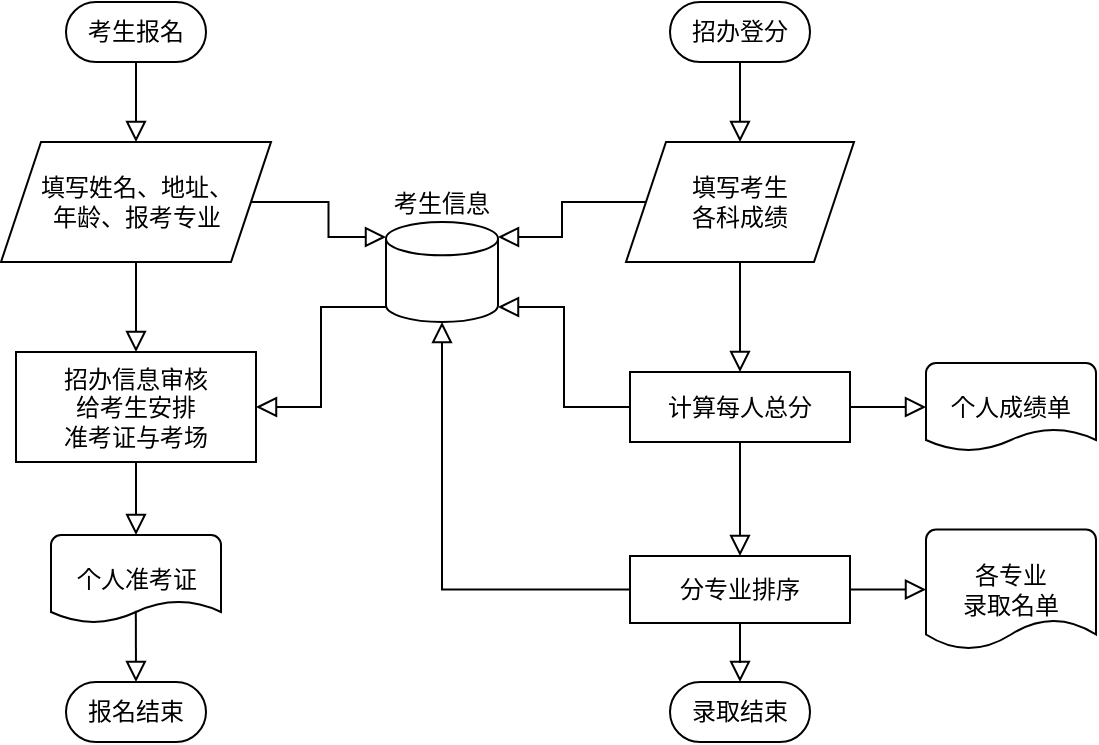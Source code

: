 <mxfile version="15.7.0" type="device" pages="4"><diagram id="C5RBs43oDa-KdzZeNtuy" name="招干考试系统流程图"><mxGraphModel dx="948" dy="559" grid="1" gridSize="10" guides="1" tooltips="1" connect="1" arrows="1" fold="1" page="1" pageScale="1" pageWidth="827" pageHeight="1169" math="0" shadow="0"><root><mxCell id="WIyWlLk6GJQsqaUBKTNV-0"/><mxCell id="WIyWlLk6GJQsqaUBKTNV-1" parent="WIyWlLk6GJQsqaUBKTNV-0"/><mxCell id="CEqdt-8TmTS64ULDHixo-3" style="edgeStyle=orthogonalEdgeStyle;rounded=0;orthogonalLoop=1;jettySize=auto;html=1;exitX=0.5;exitY=1;exitDx=0;exitDy=0;entryX=0.5;entryY=0;entryDx=0;entryDy=0;endArrow=block;endFill=0;endSize=8;" edge="1" parent="WIyWlLk6GJQsqaUBKTNV-1" source="CEqdt-8TmTS64ULDHixo-0" target="CEqdt-8TmTS64ULDHixo-2"><mxGeometry relative="1" as="geometry"/></mxCell><mxCell id="CEqdt-8TmTS64ULDHixo-0" value="考生报名" style="rounded=1;whiteSpace=wrap;html=1;shadow=0;arcSize=50;" vertex="1" parent="WIyWlLk6GJQsqaUBKTNV-1"><mxGeometry x="240" y="370" width="70" height="30" as="geometry"/></mxCell><mxCell id="CEqdt-8TmTS64ULDHixo-7" style="edgeStyle=orthogonalEdgeStyle;rounded=0;orthogonalLoop=1;jettySize=auto;html=1;exitX=1;exitY=0.5;exitDx=0;exitDy=0;entryX=0;entryY=0.15;entryDx=0;entryDy=0;entryPerimeter=0;endArrow=block;endFill=0;endSize=8;" edge="1" parent="WIyWlLk6GJQsqaUBKTNV-1" source="CEqdt-8TmTS64ULDHixo-2" target="CEqdt-8TmTS64ULDHixo-4"><mxGeometry relative="1" as="geometry"/></mxCell><mxCell id="CEqdt-8TmTS64ULDHixo-9" style="edgeStyle=orthogonalEdgeStyle;rounded=0;orthogonalLoop=1;jettySize=auto;html=1;exitX=0.5;exitY=1;exitDx=0;exitDy=0;entryX=0.5;entryY=0;entryDx=0;entryDy=0;endArrow=block;endFill=0;endSize=8;" edge="1" parent="WIyWlLk6GJQsqaUBKTNV-1" source="CEqdt-8TmTS64ULDHixo-2" target="CEqdt-8TmTS64ULDHixo-8"><mxGeometry relative="1" as="geometry"/></mxCell><mxCell id="CEqdt-8TmTS64ULDHixo-2" value="填写姓名、地址、&lt;br&gt;年龄、报考专业" style="shape=parallelogram;perimeter=parallelogramPerimeter;whiteSpace=wrap;html=1;fixedSize=1;shadow=0;" vertex="1" parent="WIyWlLk6GJQsqaUBKTNV-1"><mxGeometry x="207.5" y="440" width="135" height="60" as="geometry"/></mxCell><mxCell id="CEqdt-8TmTS64ULDHixo-10" style="edgeStyle=orthogonalEdgeStyle;rounded=0;orthogonalLoop=1;jettySize=auto;html=1;exitX=0;exitY=0.85;exitDx=0;exitDy=0;exitPerimeter=0;entryX=1;entryY=0.5;entryDx=0;entryDy=0;endArrow=block;endFill=0;endSize=8;" edge="1" parent="WIyWlLk6GJQsqaUBKTNV-1" source="CEqdt-8TmTS64ULDHixo-4" target="CEqdt-8TmTS64ULDHixo-8"><mxGeometry relative="1" as="geometry"/></mxCell><mxCell id="CEqdt-8TmTS64ULDHixo-4" value="考生信息" style="strokeWidth=1;html=1;shape=mxgraph.flowchart.database;whiteSpace=wrap;shadow=0;verticalAlign=bottom;labelPosition=center;verticalLabelPosition=top;align=center;" vertex="1" parent="WIyWlLk6GJQsqaUBKTNV-1"><mxGeometry x="400" y="480" width="56" height="50" as="geometry"/></mxCell><mxCell id="CEqdt-8TmTS64ULDHixo-12" style="edgeStyle=orthogonalEdgeStyle;rounded=0;orthogonalLoop=1;jettySize=auto;html=1;exitX=0.5;exitY=1;exitDx=0;exitDy=0;entryX=0.5;entryY=0;entryDx=0;entryDy=0;entryPerimeter=0;endArrow=block;endFill=0;endSize=8;" edge="1" parent="WIyWlLk6GJQsqaUBKTNV-1" source="CEqdt-8TmTS64ULDHixo-8" target="CEqdt-8TmTS64ULDHixo-11"><mxGeometry relative="1" as="geometry"/></mxCell><mxCell id="CEqdt-8TmTS64ULDHixo-8" value="招办信息审核&lt;br&gt;给考生安排&lt;br&gt;准考证与考场" style="rounded=0;whiteSpace=wrap;html=1;shadow=0;strokeWidth=1;verticalAlign=middle;" vertex="1" parent="WIyWlLk6GJQsqaUBKTNV-1"><mxGeometry x="215" y="545" width="120" height="55" as="geometry"/></mxCell><mxCell id="CEqdt-8TmTS64ULDHixo-11" value="&lt;span&gt;个人准考证&lt;/span&gt;" style="strokeWidth=1;html=1;shape=mxgraph.flowchart.document2;whiteSpace=wrap;size=0.25;shadow=0;verticalAlign=middle;spacing=2;" vertex="1" parent="WIyWlLk6GJQsqaUBKTNV-1"><mxGeometry x="232.5" y="636.5" width="85" height="44" as="geometry"/></mxCell><mxCell id="CEqdt-8TmTS64ULDHixo-27" style="edgeStyle=orthogonalEdgeStyle;rounded=0;orthogonalLoop=1;jettySize=auto;html=1;exitX=0;exitY=0.5;exitDx=0;exitDy=0;entryX=1;entryY=0.15;entryDx=0;entryDy=0;entryPerimeter=0;endArrow=block;endFill=0;endSize=8;" edge="1" parent="WIyWlLk6GJQsqaUBKTNV-1" source="CEqdt-8TmTS64ULDHixo-25" target="CEqdt-8TmTS64ULDHixo-4"><mxGeometry relative="1" as="geometry"/></mxCell><mxCell id="CEqdt-8TmTS64ULDHixo-33" style="edgeStyle=orthogonalEdgeStyle;rounded=0;orthogonalLoop=1;jettySize=auto;html=1;exitX=0.5;exitY=1;exitDx=0;exitDy=0;entryX=0.5;entryY=0;entryDx=0;entryDy=0;endArrow=block;endFill=0;endSize=8;" edge="1" parent="WIyWlLk6GJQsqaUBKTNV-1" source="CEqdt-8TmTS64ULDHixo-25" target="CEqdt-8TmTS64ULDHixo-35"><mxGeometry relative="1" as="geometry"><mxPoint x="577" y="545" as="targetPoint"/></mxGeometry></mxCell><mxCell id="CEqdt-8TmTS64ULDHixo-25" value="填写考生&lt;br&gt;各科成绩" style="shape=parallelogram;perimeter=parallelogramPerimeter;whiteSpace=wrap;html=1;fixedSize=1;shadow=0;" vertex="1" parent="WIyWlLk6GJQsqaUBKTNV-1"><mxGeometry x="520" y="440" width="114" height="60" as="geometry"/></mxCell><mxCell id="CEqdt-8TmTS64ULDHixo-32" style="edgeStyle=orthogonalEdgeStyle;rounded=0;orthogonalLoop=1;jettySize=auto;html=1;exitX=0.5;exitY=1;exitDx=0;exitDy=0;endArrow=block;endFill=0;endSize=8;" edge="1" parent="WIyWlLk6GJQsqaUBKTNV-1" source="CEqdt-8TmTS64ULDHixo-31" target="CEqdt-8TmTS64ULDHixo-25"><mxGeometry relative="1" as="geometry"/></mxCell><mxCell id="CEqdt-8TmTS64ULDHixo-31" value="招办登分" style="rounded=1;whiteSpace=wrap;html=1;shadow=0;arcSize=50;" vertex="1" parent="WIyWlLk6GJQsqaUBKTNV-1"><mxGeometry x="542" y="370" width="70" height="30" as="geometry"/></mxCell><mxCell id="CEqdt-8TmTS64ULDHixo-38" style="edgeStyle=orthogonalEdgeStyle;rounded=0;orthogonalLoop=1;jettySize=auto;html=1;exitX=1;exitY=0.5;exitDx=0;exitDy=0;entryX=0;entryY=0.5;entryDx=0;entryDy=0;entryPerimeter=0;endArrow=block;endFill=0;endSize=8;" edge="1" parent="WIyWlLk6GJQsqaUBKTNV-1" source="CEqdt-8TmTS64ULDHixo-35" target="CEqdt-8TmTS64ULDHixo-37"><mxGeometry relative="1" as="geometry"/></mxCell><mxCell id="CEqdt-8TmTS64ULDHixo-40" style="edgeStyle=orthogonalEdgeStyle;rounded=0;orthogonalLoop=1;jettySize=auto;html=1;exitX=0.5;exitY=1;exitDx=0;exitDy=0;entryX=0.5;entryY=0;entryDx=0;entryDy=0;endArrow=block;endFill=0;endSize=8;" edge="1" parent="WIyWlLk6GJQsqaUBKTNV-1" source="CEqdt-8TmTS64ULDHixo-35" target="CEqdt-8TmTS64ULDHixo-39"><mxGeometry relative="1" as="geometry"/></mxCell><mxCell id="CEqdt-8TmTS64ULDHixo-47" style="edgeStyle=orthogonalEdgeStyle;rounded=0;orthogonalLoop=1;jettySize=auto;html=1;exitX=0;exitY=0.5;exitDx=0;exitDy=0;entryX=1;entryY=0.85;entryDx=0;entryDy=0;entryPerimeter=0;endArrow=block;endFill=0;endSize=8;" edge="1" parent="WIyWlLk6GJQsqaUBKTNV-1" source="CEqdt-8TmTS64ULDHixo-35" target="CEqdt-8TmTS64ULDHixo-4"><mxGeometry relative="1" as="geometry"/></mxCell><mxCell id="CEqdt-8TmTS64ULDHixo-35" value="计算每人总分" style="rounded=0;whiteSpace=wrap;html=1;shadow=0;strokeWidth=1;verticalAlign=middle;" vertex="1" parent="WIyWlLk6GJQsqaUBKTNV-1"><mxGeometry x="522" y="555" width="110" height="35" as="geometry"/></mxCell><mxCell id="CEqdt-8TmTS64ULDHixo-37" value="&lt;span&gt;个人成绩单&lt;/span&gt;" style="strokeWidth=1;html=1;shape=mxgraph.flowchart.document2;whiteSpace=wrap;size=0.25;shadow=0;verticalAlign=middle;spacing=2;" vertex="1" parent="WIyWlLk6GJQsqaUBKTNV-1"><mxGeometry x="670" y="550.5" width="85" height="44" as="geometry"/></mxCell><mxCell id="CEqdt-8TmTS64ULDHixo-42" style="edgeStyle=orthogonalEdgeStyle;rounded=0;orthogonalLoop=1;jettySize=auto;html=1;exitX=1;exitY=0.5;exitDx=0;exitDy=0;entryX=0;entryY=0.5;entryDx=0;entryDy=0;entryPerimeter=0;endArrow=block;endFill=0;endSize=8;" edge="1" parent="WIyWlLk6GJQsqaUBKTNV-1" source="CEqdt-8TmTS64ULDHixo-39" target="CEqdt-8TmTS64ULDHixo-41"><mxGeometry relative="1" as="geometry"/></mxCell><mxCell id="CEqdt-8TmTS64ULDHixo-46" style="edgeStyle=orthogonalEdgeStyle;rounded=0;orthogonalLoop=1;jettySize=auto;html=1;exitX=0.5;exitY=1;exitDx=0;exitDy=0;endArrow=block;endFill=0;endSize=8;" edge="1" parent="WIyWlLk6GJQsqaUBKTNV-1" source="CEqdt-8TmTS64ULDHixo-39" target="CEqdt-8TmTS64ULDHixo-45"><mxGeometry relative="1" as="geometry"/></mxCell><mxCell id="MeFT6LX2apsQIpLIY3hN-0" style="edgeStyle=orthogonalEdgeStyle;rounded=0;orthogonalLoop=1;jettySize=auto;html=1;exitX=0;exitY=0.5;exitDx=0;exitDy=0;endArrow=block;endFill=0;endSize=8;" edge="1" parent="WIyWlLk6GJQsqaUBKTNV-1" source="CEqdt-8TmTS64ULDHixo-39" target="CEqdt-8TmTS64ULDHixo-4"><mxGeometry relative="1" as="geometry"/></mxCell><mxCell id="CEqdt-8TmTS64ULDHixo-39" value="分专业排序" style="rounded=0;whiteSpace=wrap;html=1;shadow=0;strokeWidth=1;verticalAlign=middle;" vertex="1" parent="WIyWlLk6GJQsqaUBKTNV-1"><mxGeometry x="522" y="647" width="110" height="33.5" as="geometry"/></mxCell><mxCell id="CEqdt-8TmTS64ULDHixo-41" value="&lt;span&gt;各专业&lt;br&gt;录取名单&lt;/span&gt;" style="strokeWidth=1;html=1;shape=mxgraph.flowchart.document2;whiteSpace=wrap;size=0.25;shadow=0;verticalAlign=middle;spacing=2;" vertex="1" parent="WIyWlLk6GJQsqaUBKTNV-1"><mxGeometry x="670" y="633.75" width="85" height="60" as="geometry"/></mxCell><mxCell id="CEqdt-8TmTS64ULDHixo-44" style="edgeStyle=orthogonalEdgeStyle;rounded=0;orthogonalLoop=1;jettySize=auto;html=1;exitX=0.499;exitY=0.861;exitDx=0;exitDy=0;endArrow=block;endFill=0;endSize=8;exitPerimeter=0;entryX=0.5;entryY=0;entryDx=0;entryDy=0;" edge="1" parent="WIyWlLk6GJQsqaUBKTNV-1" source="CEqdt-8TmTS64ULDHixo-11" target="CEqdt-8TmTS64ULDHixo-43"><mxGeometry relative="1" as="geometry"><mxPoint x="300.0" y="690" as="targetPoint"/></mxGeometry></mxCell><mxCell id="CEqdt-8TmTS64ULDHixo-43" value="报名结束" style="rounded=1;whiteSpace=wrap;html=1;shadow=0;arcSize=50;" vertex="1" parent="WIyWlLk6GJQsqaUBKTNV-1"><mxGeometry x="240" y="710" width="70" height="30" as="geometry"/></mxCell><mxCell id="CEqdt-8TmTS64ULDHixo-45" value="录取结束" style="rounded=1;whiteSpace=wrap;html=1;shadow=0;arcSize=50;" vertex="1" parent="WIyWlLk6GJQsqaUBKTNV-1"><mxGeometry x="542" y="710" width="70" height="30" as="geometry"/></mxCell></root></mxGraphModel></diagram><diagram id="pao-t2QRBxlabqerjBdF" name="招干考试系统结构图"><mxGraphModel dx="1138" dy="671" grid="1" gridSize="10" guides="1" tooltips="1" connect="1" arrows="1" fold="1" page="1" pageScale="1" pageWidth="827" pageHeight="1169" math="0" shadow="0"><root><mxCell id="7DT7v5yZlON6JWHRdG3f-0"/><mxCell id="7DT7v5yZlON6JWHRdG3f-1" parent="7DT7v5yZlON6JWHRdG3f-0"/><mxCell id="QUEkYxQtrrt1zqWGEG1N-15" value="服务层" style="rounded=0;whiteSpace=wrap;html=1;shadow=0;strokeWidth=1;verticalAlign=bottom;labelPosition=left;verticalLabelPosition=middle;align=center;horizontal=0;" vertex="1" parent="7DT7v5yZlON6JWHRdG3f-1"><mxGeometry x="140" y="340" width="510" height="60" as="geometry"/></mxCell><mxCell id="QUEkYxQtrrt1zqWGEG1N-16" value="数据层" style="rounded=0;whiteSpace=wrap;html=1;shadow=0;strokeWidth=1;verticalAlign=bottom;labelPosition=left;verticalLabelPosition=middle;align=center;horizontal=0;" vertex="1" parent="7DT7v5yZlON6JWHRdG3f-1"><mxGeometry x="140" y="400" width="510" height="60" as="geometry"/></mxCell><mxCell id="QUEkYxQtrrt1zqWGEG1N-14" value="用户层" style="rounded=0;whiteSpace=wrap;html=1;shadow=0;strokeWidth=1;verticalAlign=bottom;labelPosition=left;verticalLabelPosition=middle;align=center;horizontal=0;" vertex="1" parent="7DT7v5yZlON6JWHRdG3f-1"><mxGeometry x="140" y="280" width="510" height="60" as="geometry"/></mxCell><mxCell id="XLoCxtnUIfEL2JLfgVIW-0" value="考生报名信息" style="rounded=0;whiteSpace=wrap;html=1;shadow=0;strokeWidth=1;verticalAlign=middle;" vertex="1" parent="7DT7v5yZlON6JWHRdG3f-1"><mxGeometry x="230" y="410" width="100" height="40" as="geometry"/></mxCell><mxCell id="XLoCxtnUIfEL2JLfgVIW-1" value="考生分数排名" style="rounded=0;whiteSpace=wrap;html=1;shadow=0;strokeWidth=1;verticalAlign=middle;" vertex="1" parent="7DT7v5yZlON6JWHRdG3f-1"><mxGeometry x="355" y="410" width="100" height="40" as="geometry"/></mxCell><mxCell id="XLoCxtnUIfEL2JLfgVIW-2" value="考生录取状态" style="rounded=0;whiteSpace=wrap;html=1;shadow=0;strokeWidth=1;verticalAlign=middle;" vertex="1" parent="7DT7v5yZlON6JWHRdG3f-1"><mxGeometry x="480" y="410" width="100" height="40" as="geometry"/></mxCell><mxCell id="QUEkYxQtrrt1zqWGEG1N-1" value="报名服务" style="rounded=0;whiteSpace=wrap;html=1;shadow=0;strokeWidth=1;verticalAlign=middle;" vertex="1" parent="7DT7v5yZlON6JWHRdG3f-1"><mxGeometry x="210" y="350" width="70" height="40" as="geometry"/></mxCell><mxCell id="QUEkYxQtrrt1zqWGEG1N-2" value="登分服务" style="rounded=0;whiteSpace=wrap;html=1;shadow=0;strokeWidth=1;verticalAlign=middle;" vertex="1" parent="7DT7v5yZlON6JWHRdG3f-1"><mxGeometry x="370" y="350" width="70" height="40" as="geometry"/></mxCell><mxCell id="QUEkYxQtrrt1zqWGEG1N-3" value="考生报名" style="rounded=0;whiteSpace=wrap;html=1;shadow=0;strokeWidth=1;verticalAlign=middle;" vertex="1" parent="7DT7v5yZlON6JWHRdG3f-1"><mxGeometry x="170" y="290" width="70" height="40" as="geometry"/></mxCell><mxCell id="QUEkYxQtrrt1zqWGEG1N-4" value="成绩查询" style="rounded=0;whiteSpace=wrap;html=1;shadow=0;strokeWidth=1;verticalAlign=middle;" vertex="1" parent="7DT7v5yZlON6JWHRdG3f-1"><mxGeometry x="410" y="290" width="70" height="40" as="geometry"/></mxCell><mxCell id="QUEkYxQtrrt1zqWGEG1N-5" value="成绩录入" style="rounded=0;whiteSpace=wrap;html=1;shadow=0;strokeWidth=1;verticalAlign=middle;" vertex="1" parent="7DT7v5yZlON6JWHRdG3f-1"><mxGeometry x="330" y="290" width="70" height="40" as="geometry"/></mxCell><mxCell id="QUEkYxQtrrt1zqWGEG1N-7" value="名单公示" style="rounded=0;whiteSpace=wrap;html=1;shadow=0;strokeWidth=1;verticalAlign=middle;" vertex="1" parent="7DT7v5yZlON6JWHRdG3f-1"><mxGeometry x="490" y="290" width="70" height="40" as="geometry"/></mxCell><mxCell id="QUEkYxQtrrt1zqWGEG1N-8" value="查询服务" style="rounded=0;whiteSpace=wrap;html=1;shadow=0;strokeWidth=1;verticalAlign=middle;" vertex="1" parent="7DT7v5yZlON6JWHRdG3f-1"><mxGeometry x="450" y="350" width="70" height="40" as="geometry"/></mxCell><mxCell id="QUEkYxQtrrt1zqWGEG1N-9" value="排序服务" style="rounded=0;whiteSpace=wrap;html=1;shadow=0;strokeWidth=1;verticalAlign=middle;" vertex="1" parent="7DT7v5yZlON6JWHRdG3f-1"><mxGeometry x="530" y="350" width="70" height="40" as="geometry"/></mxCell><mxCell id="QUEkYxQtrrt1zqWGEG1N-10" value="用户中心" style="rounded=0;whiteSpace=wrap;html=1;shadow=0;strokeWidth=1;verticalAlign=middle;" vertex="1" parent="7DT7v5yZlON6JWHRdG3f-1"><mxGeometry x="570" y="290" width="70" height="40" as="geometry"/></mxCell><mxCell id="QUEkYxQtrrt1zqWGEG1N-11" value="审核服务" style="rounded=0;whiteSpace=wrap;html=1;shadow=0;strokeWidth=1;verticalAlign=middle;" vertex="1" parent="7DT7v5yZlON6JWHRdG3f-1"><mxGeometry x="290" y="350" width="70" height="40" as="geometry"/></mxCell><mxCell id="QUEkYxQtrrt1zqWGEG1N-12" value="打印准考证" style="rounded=0;whiteSpace=wrap;html=1;shadow=0;strokeWidth=1;verticalAlign=middle;" vertex="1" parent="7DT7v5yZlON6JWHRdG3f-1"><mxGeometry x="250" y="290" width="70" height="40" as="geometry"/></mxCell></root></mxGraphModel></diagram><diagram id="7C0vwaVghM-z_jJz0q7S" name="二手书系统流程图"><mxGraphModel dx="1138" dy="671" grid="1" gridSize="10" guides="1" tooltips="1" connect="1" arrows="1" fold="1" page="1" pageScale="1" pageWidth="827" pageHeight="1169" math="0" shadow="0"><root><mxCell id="pVgPNhIwA54kj1mMdnrL-0"/><mxCell id="pVgPNhIwA54kj1mMdnrL-1" parent="pVgPNhIwA54kj1mMdnrL-0"/><mxCell id="O2pdnuc3fhHUdc4BLo-w-7" value="书籍库存" style="strokeWidth=1;html=1;shape=mxgraph.flowchart.database;whiteSpace=wrap;shadow=0;verticalAlign=bottom;labelPosition=center;verticalLabelPosition=top;align=center;" vertex="1" parent="pVgPNhIwA54kj1mMdnrL-1"><mxGeometry x="400" y="665" width="56" height="50" as="geometry"/></mxCell><mxCell id="O2pdnuc3fhHUdc4BLo-w-8" style="edgeStyle=orthogonalEdgeStyle;rounded=0;orthogonalLoop=1;jettySize=auto;html=1;exitX=0.5;exitY=1;exitDx=0;exitDy=0;entryX=0.5;entryY=0;entryDx=0;entryDy=0;entryPerimeter=0;endArrow=block;endFill=0;endSize=8;" edge="1" parent="pVgPNhIwA54kj1mMdnrL-1" source="O2pdnuc3fhHUdc4BLo-w-9" target="O2pdnuc3fhHUdc4BLo-w-10"><mxGeometry relative="1" as="geometry"/></mxCell><mxCell id="O2pdnuc3fhHUdc4BLo-w-52" style="edgeStyle=orthogonalEdgeStyle;rounded=0;orthogonalLoop=1;jettySize=auto;html=1;exitX=1;exitY=0.5;exitDx=0;exitDy=0;entryX=0;entryY=0.5;entryDx=0;entryDy=0;entryPerimeter=0;endArrow=block;endFill=0;endSize=8;" edge="1" parent="pVgPNhIwA54kj1mMdnrL-1" source="O2pdnuc3fhHUdc4BLo-w-9" target="O2pdnuc3fhHUdc4BLo-w-7"><mxGeometry relative="1" as="geometry"/></mxCell><mxCell id="O2pdnuc3fhHUdc4BLo-w-9" value="官方对信息审核&lt;br&gt;发布信息" style="rounded=0;whiteSpace=wrap;html=1;shadow=0;strokeWidth=1;verticalAlign=middle;" vertex="1" parent="pVgPNhIwA54kj1mMdnrL-1"><mxGeometry x="220" y="662.5" width="120" height="55" as="geometry"/></mxCell><mxCell id="O2pdnuc3fhHUdc4BLo-w-10" value="&lt;span&gt;展示书籍&lt;/span&gt;" style="strokeWidth=1;html=1;shape=mxgraph.flowchart.document2;whiteSpace=wrap;size=0.25;shadow=0;verticalAlign=middle;spacing=2;" vertex="1" parent="pVgPNhIwA54kj1mMdnrL-1"><mxGeometry x="237.5" y="755" width="85" height="44" as="geometry"/></mxCell><mxCell id="O2pdnuc3fhHUdc4BLo-w-16" style="edgeStyle=orthogonalEdgeStyle;rounded=0;orthogonalLoop=1;jettySize=auto;html=1;exitX=1;exitY=0.5;exitDx=0;exitDy=0;entryX=0;entryY=0.5;entryDx=0;entryDy=0;entryPerimeter=0;endArrow=block;endFill=0;endSize=8;" edge="1" parent="pVgPNhIwA54kj1mMdnrL-1" source="O2pdnuc3fhHUdc4BLo-w-19" target="O2pdnuc3fhHUdc4BLo-w-20"><mxGeometry relative="1" as="geometry"/></mxCell><mxCell id="O2pdnuc3fhHUdc4BLo-w-56" style="edgeStyle=orthogonalEdgeStyle;rounded=0;orthogonalLoop=1;jettySize=auto;html=1;exitX=0;exitY=0.5;exitDx=0;exitDy=0;entryX=1;entryY=0.5;entryDx=0;entryDy=0;entryPerimeter=0;endArrow=block;endFill=0;endSize=8;" edge="1" parent="pVgPNhIwA54kj1mMdnrL-1" source="O2pdnuc3fhHUdc4BLo-w-19" target="O2pdnuc3fhHUdc4BLo-w-55"><mxGeometry relative="1" as="geometry"><Array as="points"><mxPoint x="510" y="690"/><mxPoint x="510" y="780"/></Array></mxGeometry></mxCell><mxCell id="O2pdnuc3fhHUdc4BLo-w-57" style="edgeStyle=orthogonalEdgeStyle;rounded=0;orthogonalLoop=1;jettySize=auto;html=1;exitX=0;exitY=0.5;exitDx=0;exitDy=0;endArrow=block;endFill=0;endSize=8;" edge="1" parent="pVgPNhIwA54kj1mMdnrL-1" source="O2pdnuc3fhHUdc4BLo-w-19" target="O2pdnuc3fhHUdc4BLo-w-7"><mxGeometry relative="1" as="geometry"/></mxCell><mxCell id="O2pdnuc3fhHUdc4BLo-w-63" style="edgeStyle=orthogonalEdgeStyle;rounded=0;orthogonalLoop=1;jettySize=auto;html=1;exitX=0.5;exitY=1;exitDx=0;exitDy=0;endArrow=block;endFill=0;endSize=8;" edge="1" parent="pVgPNhIwA54kj1mMdnrL-1" source="O2pdnuc3fhHUdc4BLo-w-19" target="O2pdnuc3fhHUdc4BLo-w-62"><mxGeometry relative="1" as="geometry"/></mxCell><mxCell id="O2pdnuc3fhHUdc4BLo-w-19" value="查询库存&lt;br&gt;与买家沟通并下单" style="rounded=0;whiteSpace=wrap;html=1;shadow=0;strokeWidth=1;verticalAlign=middle;" vertex="1" parent="pVgPNhIwA54kj1mMdnrL-1"><mxGeometry x="543.5" y="660" width="110" height="60" as="geometry"/></mxCell><mxCell id="O2pdnuc3fhHUdc4BLo-w-20" value="&lt;span&gt;交易明细&lt;/span&gt;" style="strokeWidth=1;html=1;shape=mxgraph.flowchart.document2;whiteSpace=wrap;size=0.25;shadow=0;verticalAlign=middle;spacing=2;" vertex="1" parent="pVgPNhIwA54kj1mMdnrL-1"><mxGeometry x="690" y="668" width="85" height="44" as="geometry"/></mxCell><mxCell id="O2pdnuc3fhHUdc4BLo-w-27" value="书籍交易结束" style="rounded=1;whiteSpace=wrap;html=1;shadow=0;arcSize=50;" vertex="1" parent="pVgPNhIwA54kj1mMdnrL-1"><mxGeometry x="690" y="840" width="95.25" height="30" as="geometry"/></mxCell><mxCell id="O2pdnuc3fhHUdc4BLo-w-33" style="edgeStyle=orthogonalEdgeStyle;rounded=0;orthogonalLoop=1;jettySize=auto;html=1;exitX=1;exitY=0.5;exitDx=0;exitDy=0;entryX=0;entryY=0.5;entryDx=0;entryDy=0;endArrow=block;endFill=0;endSize=8;" edge="1" parent="pVgPNhIwA54kj1mMdnrL-1" source="O2pdnuc3fhHUdc4BLo-w-28" target="O2pdnuc3fhHUdc4BLo-w-31"><mxGeometry relative="1" as="geometry"/></mxCell><mxCell id="O2pdnuc3fhHUdc4BLo-w-28" value="用户注册" style="rounded=1;whiteSpace=wrap;html=1;shadow=0;arcSize=50;" vertex="1" parent="pVgPNhIwA54kj1mMdnrL-1"><mxGeometry x="227.88" y="230" width="104" height="30" as="geometry"/></mxCell><mxCell id="O2pdnuc3fhHUdc4BLo-w-38" style="edgeStyle=orthogonalEdgeStyle;rounded=0;orthogonalLoop=1;jettySize=auto;html=1;exitX=1;exitY=0.15;exitDx=0;exitDy=0;exitPerimeter=0;entryX=0.5;entryY=1;entryDx=0;entryDy=0;endArrow=block;endFill=0;endSize=8;" edge="1" parent="pVgPNhIwA54kj1mMdnrL-1" source="O2pdnuc3fhHUdc4BLo-w-29" target="O2pdnuc3fhHUdc4BLo-w-32"><mxGeometry relative="1" as="geometry"/></mxCell><mxCell id="O2pdnuc3fhHUdc4BLo-w-44" style="edgeStyle=orthogonalEdgeStyle;rounded=0;orthogonalLoop=1;jettySize=auto;html=1;exitX=0;exitY=0.85;exitDx=0;exitDy=0;exitPerimeter=0;entryX=1;entryY=0.5;entryDx=0;entryDy=0;endArrow=block;endFill=0;endSize=8;" edge="1" parent="pVgPNhIwA54kj1mMdnrL-1" source="O2pdnuc3fhHUdc4BLo-w-29" target="O2pdnuc3fhHUdc4BLo-w-42"><mxGeometry relative="1" as="geometry"/></mxCell><mxCell id="O2pdnuc3fhHUdc4BLo-w-29" value="用户信息" style="strokeWidth=1;html=1;shape=mxgraph.flowchart.database;whiteSpace=wrap;shadow=0;verticalAlign=top;labelPosition=center;verticalLabelPosition=bottom;align=center;" vertex="1" parent="pVgPNhIwA54kj1mMdnrL-1"><mxGeometry x="400" y="340" width="56" height="50" as="geometry"/></mxCell><mxCell id="O2pdnuc3fhHUdc4BLo-w-34" style="edgeStyle=orthogonalEdgeStyle;rounded=0;orthogonalLoop=1;jettySize=auto;html=1;exitX=1;exitY=0.5;exitDx=0;exitDy=0;entryX=0;entryY=0.5;entryDx=0;entryDy=0;endArrow=block;endFill=0;endSize=8;" edge="1" parent="pVgPNhIwA54kj1mMdnrL-1" source="O2pdnuc3fhHUdc4BLo-w-31" target="O2pdnuc3fhHUdc4BLo-w-32"><mxGeometry relative="1" as="geometry"/></mxCell><mxCell id="O2pdnuc3fhHUdc4BLo-w-37" style="edgeStyle=orthogonalEdgeStyle;rounded=0;orthogonalLoop=1;jettySize=auto;html=1;exitX=0.5;exitY=1;exitDx=0;exitDy=0;entryX=0.5;entryY=0;entryDx=0;entryDy=0;entryPerimeter=0;endArrow=block;endFill=0;endSize=8;" edge="1" parent="pVgPNhIwA54kj1mMdnrL-1" source="O2pdnuc3fhHUdc4BLo-w-31" target="O2pdnuc3fhHUdc4BLo-w-29"><mxGeometry relative="1" as="geometry"/></mxCell><mxCell id="O2pdnuc3fhHUdc4BLo-w-31" value="填写账号、密码&lt;br&gt;院校、专业&lt;br&gt;等信息" style="shape=parallelogram;perimeter=parallelogramPerimeter;whiteSpace=wrap;html=1;fixedSize=1;shadow=0;" vertex="1" parent="pVgPNhIwA54kj1mMdnrL-1"><mxGeometry x="363" y="220" width="130" height="50" as="geometry"/></mxCell><mxCell id="O2pdnuc3fhHUdc4BLo-w-36" style="edgeStyle=orthogonalEdgeStyle;rounded=0;orthogonalLoop=1;jettySize=auto;html=1;exitX=1;exitY=0.5;exitDx=0;exitDy=0;entryX=0;entryY=0.5;entryDx=0;entryDy=0;entryPerimeter=0;endArrow=block;endFill=0;endSize=8;" edge="1" parent="pVgPNhIwA54kj1mMdnrL-1" source="O2pdnuc3fhHUdc4BLo-w-32" target="O2pdnuc3fhHUdc4BLo-w-35"><mxGeometry relative="1" as="geometry"/></mxCell><mxCell id="O2pdnuc3fhHUdc4BLo-w-32" value="官方对学生认证信息&lt;br&gt;进行审核" style="rounded=0;whiteSpace=wrap;html=1;shadow=0;strokeWidth=1;verticalAlign=middle;" vertex="1" parent="pVgPNhIwA54kj1mMdnrL-1"><mxGeometry x="530" y="217.5" width="120" height="55" as="geometry"/></mxCell><mxCell id="O2pdnuc3fhHUdc4BLo-w-35" value="&lt;span&gt;学生认证凭证&lt;/span&gt;" style="strokeWidth=1;html=1;shape=mxgraph.flowchart.document2;whiteSpace=wrap;size=0.25;shadow=0;verticalAlign=middle;spacing=2;" vertex="1" parent="pVgPNhIwA54kj1mMdnrL-1"><mxGeometry x="690" y="223" width="85" height="44" as="geometry"/></mxCell><mxCell id="O2pdnuc3fhHUdc4BLo-w-41" style="edgeStyle=orthogonalEdgeStyle;rounded=0;orthogonalLoop=1;jettySize=auto;html=1;exitX=0.5;exitY=1;exitDx=0;exitDy=0;entryX=0.5;entryY=0;entryDx=0;entryDy=0;endArrow=block;endFill=0;endSize=8;" edge="1" parent="pVgPNhIwA54kj1mMdnrL-1" source="O2pdnuc3fhHUdc4BLo-w-39" target="O2pdnuc3fhHUdc4BLo-w-40"><mxGeometry relative="1" as="geometry"/></mxCell><mxCell id="O2pdnuc3fhHUdc4BLo-w-39" value="用户登录" style="rounded=1;whiteSpace=wrap;html=1;shadow=0;arcSize=50;" vertex="1" parent="pVgPNhIwA54kj1mMdnrL-1"><mxGeometry x="227.88" y="277" width="104" height="30" as="geometry"/></mxCell><mxCell id="O2pdnuc3fhHUdc4BLo-w-43" style="edgeStyle=orthogonalEdgeStyle;rounded=0;orthogonalLoop=1;jettySize=auto;html=1;exitX=0.5;exitY=1;exitDx=0;exitDy=0;entryX=0.5;entryY=0;entryDx=0;entryDy=0;endArrow=block;endFill=0;endSize=8;" edge="1" parent="pVgPNhIwA54kj1mMdnrL-1" source="O2pdnuc3fhHUdc4BLo-w-40" target="O2pdnuc3fhHUdc4BLo-w-42"><mxGeometry relative="1" as="geometry"/></mxCell><mxCell id="O2pdnuc3fhHUdc4BLo-w-40" value="填写账号密码" style="shape=parallelogram;perimeter=parallelogramPerimeter;whiteSpace=wrap;html=1;fixedSize=1;shadow=0;" vertex="1" parent="pVgPNhIwA54kj1mMdnrL-1"><mxGeometry x="223" y="350" width="114" height="40" as="geometry"/></mxCell><mxCell id="O2pdnuc3fhHUdc4BLo-w-47" style="edgeStyle=orthogonalEdgeStyle;rounded=0;orthogonalLoop=1;jettySize=auto;html=1;exitX=0.5;exitY=1;exitDx=0;exitDy=0;endArrow=block;endFill=0;endSize=8;entryX=0.5;entryY=0;entryDx=0;entryDy=0;" edge="1" parent="pVgPNhIwA54kj1mMdnrL-1" source="O2pdnuc3fhHUdc4BLo-w-42" target="O2pdnuc3fhHUdc4BLo-w-45"><mxGeometry relative="1" as="geometry"><mxPoint x="283" y="500" as="targetPoint"/></mxGeometry></mxCell><mxCell id="O2pdnuc3fhHUdc4BLo-w-48" style="edgeStyle=orthogonalEdgeStyle;rounded=0;orthogonalLoop=1;jettySize=auto;html=1;exitX=0.5;exitY=1;exitDx=0;exitDy=0;entryX=0.5;entryY=0;entryDx=0;entryDy=0;endArrow=block;endFill=0;endSize=8;" edge="1" parent="pVgPNhIwA54kj1mMdnrL-1" source="O2pdnuc3fhHUdc4BLo-w-42" target="O2pdnuc3fhHUdc4BLo-w-46"><mxGeometry relative="1" as="geometry"/></mxCell><mxCell id="O2pdnuc3fhHUdc4BLo-w-42" value="验证身份进入系统" style="rounded=0;whiteSpace=wrap;html=1;shadow=0;strokeWidth=1;verticalAlign=middle;" vertex="1" parent="pVgPNhIwA54kj1mMdnrL-1"><mxGeometry x="220" y="430" width="120" height="40" as="geometry"/></mxCell><mxCell id="O2pdnuc3fhHUdc4BLo-w-50" style="edgeStyle=orthogonalEdgeStyle;rounded=0;orthogonalLoop=1;jettySize=auto;html=1;exitX=0.5;exitY=1;exitDx=0;exitDy=0;entryX=0.5;entryY=0;entryDx=0;entryDy=0;endArrow=block;endFill=0;endSize=8;" edge="1" parent="pVgPNhIwA54kj1mMdnrL-1" source="O2pdnuc3fhHUdc4BLo-w-45" target="O2pdnuc3fhHUdc4BLo-w-49"><mxGeometry relative="1" as="geometry"/></mxCell><mxCell id="O2pdnuc3fhHUdc4BLo-w-45" value="卖书" style="rounded=0;whiteSpace=wrap;html=1;shadow=0;strokeWidth=1;verticalAlign=middle;" vertex="1" parent="pVgPNhIwA54kj1mMdnrL-1"><mxGeometry x="241.5" y="510" width="77" height="40" as="geometry"/></mxCell><mxCell id="O2pdnuc3fhHUdc4BLo-w-54" style="edgeStyle=orthogonalEdgeStyle;rounded=0;orthogonalLoop=1;jettySize=auto;html=1;exitX=0.5;exitY=1;exitDx=0;exitDy=0;entryX=0.5;entryY=0;entryDx=0;entryDy=0;endArrow=block;endFill=0;endSize=8;" edge="1" parent="pVgPNhIwA54kj1mMdnrL-1" source="O2pdnuc3fhHUdc4BLo-w-46" target="O2pdnuc3fhHUdc4BLo-w-53"><mxGeometry relative="1" as="geometry"/></mxCell><mxCell id="O2pdnuc3fhHUdc4BLo-w-46" value="买书" style="rounded=0;whiteSpace=wrap;html=1;shadow=0;strokeWidth=1;verticalAlign=middle;" vertex="1" parent="pVgPNhIwA54kj1mMdnrL-1"><mxGeometry x="560" y="510" width="77" height="40" as="geometry"/></mxCell><mxCell id="O2pdnuc3fhHUdc4BLo-w-51" style="edgeStyle=orthogonalEdgeStyle;rounded=0;orthogonalLoop=1;jettySize=auto;html=1;exitX=0.5;exitY=1;exitDx=0;exitDy=0;entryX=0.5;entryY=0;entryDx=0;entryDy=0;endArrow=block;endFill=0;endSize=8;" edge="1" parent="pVgPNhIwA54kj1mMdnrL-1" source="O2pdnuc3fhHUdc4BLo-w-49" target="O2pdnuc3fhHUdc4BLo-w-9"><mxGeometry relative="1" as="geometry"/></mxCell><mxCell id="O2pdnuc3fhHUdc4BLo-w-49" value="输入书名、出版社&lt;br&gt;版本等信息" style="shape=parallelogram;perimeter=parallelogramPerimeter;whiteSpace=wrap;html=1;fixedSize=1;shadow=0;" vertex="1" parent="pVgPNhIwA54kj1mMdnrL-1"><mxGeometry x="212.5" y="580.33" width="135" height="50" as="geometry"/></mxCell><mxCell id="O2pdnuc3fhHUdc4BLo-w-58" style="edgeStyle=orthogonalEdgeStyle;rounded=0;orthogonalLoop=1;jettySize=auto;html=1;exitX=0.5;exitY=1;exitDx=0;exitDy=0;entryX=0.5;entryY=0;entryDx=0;entryDy=0;endArrow=block;endFill=0;endSize=8;" edge="1" parent="pVgPNhIwA54kj1mMdnrL-1" source="O2pdnuc3fhHUdc4BLo-w-53" target="O2pdnuc3fhHUdc4BLo-w-19"><mxGeometry relative="1" as="geometry"/></mxCell><mxCell id="O2pdnuc3fhHUdc4BLo-w-53" value="输入书名、出版社&lt;br&gt;版本等信息" style="shape=parallelogram;perimeter=parallelogramPerimeter;whiteSpace=wrap;html=1;fixedSize=1;shadow=0;" vertex="1" parent="pVgPNhIwA54kj1mMdnrL-1"><mxGeometry x="531" y="585" width="135" height="50" as="geometry"/></mxCell><mxCell id="O2pdnuc3fhHUdc4BLo-w-55" value="交易信息" style="strokeWidth=1;html=1;shape=mxgraph.flowchart.database;whiteSpace=wrap;shadow=0;verticalAlign=bottom;labelPosition=center;verticalLabelPosition=top;align=center;" vertex="1" parent="pVgPNhIwA54kj1mMdnrL-1"><mxGeometry x="400" y="755" width="56" height="50" as="geometry"/></mxCell><mxCell id="O2pdnuc3fhHUdc4BLo-w-68" value="" style="edgeStyle=orthogonalEdgeStyle;rounded=0;orthogonalLoop=1;jettySize=auto;html=1;endArrow=block;endFill=0;endSize=8;" edge="1" parent="pVgPNhIwA54kj1mMdnrL-1" source="O2pdnuc3fhHUdc4BLo-w-62" target="O2pdnuc3fhHUdc4BLo-w-67"><mxGeometry relative="1" as="geometry"/></mxCell><mxCell id="O2pdnuc3fhHUdc4BLo-w-62" value="&lt;span&gt;书&lt;/span&gt;" style="strokeWidth=1;html=1;shape=mxgraph.flowchart.document2;whiteSpace=wrap;size=0.25;shadow=0;verticalAlign=middle;spacing=2;" vertex="1" parent="pVgPNhIwA54kj1mMdnrL-1"><mxGeometry x="556.01" y="760" width="85" height="40" as="geometry"/></mxCell><mxCell id="O2pdnuc3fhHUdc4BLo-w-69" style="edgeStyle=orthogonalEdgeStyle;rounded=0;orthogonalLoop=1;jettySize=auto;html=1;exitX=1;exitY=0.5;exitDx=0;exitDy=0;endArrow=block;endFill=0;endSize=8;" edge="1" parent="pVgPNhIwA54kj1mMdnrL-1" source="O2pdnuc3fhHUdc4BLo-w-67" target="O2pdnuc3fhHUdc4BLo-w-27"><mxGeometry relative="1" as="geometry"/></mxCell><mxCell id="O2pdnuc3fhHUdc4BLo-w-70" style="edgeStyle=orthogonalEdgeStyle;rounded=0;orthogonalLoop=1;jettySize=auto;html=1;exitX=0;exitY=0.5;exitDx=0;exitDy=0;entryX=1;entryY=0.5;entryDx=0;entryDy=0;entryPerimeter=0;endArrow=block;endFill=0;endSize=8;" edge="1" parent="pVgPNhIwA54kj1mMdnrL-1" source="O2pdnuc3fhHUdc4BLo-w-67" target="O2pdnuc3fhHUdc4BLo-w-55"><mxGeometry relative="1" as="geometry"><Array as="points"><mxPoint x="510" y="855"/><mxPoint x="510" y="780"/></Array></mxGeometry></mxCell><mxCell id="O2pdnuc3fhHUdc4BLo-w-67" value="确认收货" style="rounded=0;whiteSpace=wrap;html=1;shadow=0;strokeWidth=1;verticalAlign=middle;" vertex="1" parent="pVgPNhIwA54kj1mMdnrL-1"><mxGeometry x="553.51" y="835" width="90" height="40" as="geometry"/></mxCell></root></mxGraphModel></diagram><diagram id="7cEdYqz3PRAk6NNSMH3L" name="二手书系统结构图"><mxGraphModel dx="2276" dy="1342" grid="1" gridSize="10" guides="1" tooltips="1" connect="1" arrows="1" fold="1" page="1" pageScale="1" pageWidth="827" pageHeight="1169" math="0" shadow="0"><root><mxCell id="yO16v7TDqN3xBndyYhCN-0"/><mxCell id="yO16v7TDqN3xBndyYhCN-1" parent="yO16v7TDqN3xBndyYhCN-0"/><mxCell id="QOmUsur8-l3B6obFz_e4-0" value="服务层" style="rounded=0;whiteSpace=wrap;html=1;shadow=0;strokeWidth=1;verticalAlign=bottom;labelPosition=left;verticalLabelPosition=middle;align=center;horizontal=0;" vertex="1" parent="yO16v7TDqN3xBndyYhCN-1"><mxGeometry x="159" y="380" width="510" height="60" as="geometry"/></mxCell><mxCell id="QOmUsur8-l3B6obFz_e4-1" value="数据层" style="rounded=0;whiteSpace=wrap;html=1;shadow=0;strokeWidth=1;verticalAlign=bottom;labelPosition=left;verticalLabelPosition=middle;align=center;horizontal=0;" vertex="1" parent="yO16v7TDqN3xBndyYhCN-1"><mxGeometry x="159" y="440" width="510" height="60" as="geometry"/></mxCell><mxCell id="QOmUsur8-l3B6obFz_e4-2" value="用户层" style="rounded=0;whiteSpace=wrap;html=1;shadow=0;strokeWidth=1;verticalAlign=bottom;labelPosition=left;verticalLabelPosition=middle;align=center;horizontal=0;" vertex="1" parent="yO16v7TDqN3xBndyYhCN-1"><mxGeometry x="159" y="320" width="510" height="60" as="geometry"/></mxCell><mxCell id="QOmUsur8-l3B6obFz_e4-3" value="用户信息" style="rounded=0;whiteSpace=wrap;html=1;shadow=0;strokeWidth=1;verticalAlign=middle;" vertex="1" parent="yO16v7TDqN3xBndyYhCN-1"><mxGeometry x="230" y="450" width="100" height="40" as="geometry"/></mxCell><mxCell id="QOmUsur8-l3B6obFz_e4-4" value="数据库存信息" style="rounded=0;whiteSpace=wrap;html=1;shadow=0;strokeWidth=1;verticalAlign=middle;" vertex="1" parent="yO16v7TDqN3xBndyYhCN-1"><mxGeometry x="370" y="450" width="100" height="40" as="geometry"/></mxCell><mxCell id="QOmUsur8-l3B6obFz_e4-5" value="交易信息" style="rounded=0;whiteSpace=wrap;html=1;shadow=0;strokeWidth=1;verticalAlign=middle;" vertex="1" parent="yO16v7TDqN3xBndyYhCN-1"><mxGeometry x="509" y="450" width="100" height="40" as="geometry"/></mxCell><mxCell id="QOmUsur8-l3B6obFz_e4-6" value="账号服务" style="rounded=0;whiteSpace=wrap;html=1;shadow=0;strokeWidth=1;verticalAlign=middle;" vertex="1" parent="yO16v7TDqN3xBndyYhCN-1"><mxGeometry x="183.5" y="390" width="70" height="40" as="geometry"/></mxCell><mxCell id="QOmUsur8-l3B6obFz_e4-7" value="库存服务" style="rounded=0;whiteSpace=wrap;html=1;shadow=0;strokeWidth=1;verticalAlign=middle;" vertex="1" parent="yO16v7TDqN3xBndyYhCN-1"><mxGeometry x="423.5" y="390" width="70" height="40" as="geometry"/></mxCell><mxCell id="QOmUsur8-l3B6obFz_e4-8" value="登陆注册" style="rounded=0;whiteSpace=wrap;html=1;shadow=0;strokeWidth=1;verticalAlign=middle;" vertex="1" parent="yO16v7TDqN3xBndyYhCN-1"><mxGeometry x="183.5" y="329.5" width="70" height="40" as="geometry"/></mxCell><mxCell id="QOmUsur8-l3B6obFz_e4-9" value="买书" style="rounded=0;whiteSpace=wrap;html=1;shadow=0;strokeWidth=1;verticalAlign=middle;" vertex="1" parent="yO16v7TDqN3xBndyYhCN-1"><mxGeometry x="423.5" y="329.5" width="70" height="40" as="geometry"/></mxCell><mxCell id="QOmUsur8-l3B6obFz_e4-10" value="卖书" style="rounded=0;whiteSpace=wrap;html=1;shadow=0;strokeWidth=1;verticalAlign=middle;" vertex="1" parent="yO16v7TDqN3xBndyYhCN-1"><mxGeometry x="343.5" y="329.5" width="70" height="40" as="geometry"/></mxCell><mxCell id="QOmUsur8-l3B6obFz_e4-11" value="查看订单" style="rounded=0;whiteSpace=wrap;html=1;shadow=0;strokeWidth=1;verticalAlign=middle;" vertex="1" parent="yO16v7TDqN3xBndyYhCN-1"><mxGeometry x="503.5" y="329.5" width="70" height="40" as="geometry"/></mxCell><mxCell id="QOmUsur8-l3B6obFz_e4-12" value="交易服务" style="rounded=0;whiteSpace=wrap;html=1;shadow=0;strokeWidth=1;verticalAlign=middle;" vertex="1" parent="yO16v7TDqN3xBndyYhCN-1"><mxGeometry x="584.5" y="390" width="70" height="40" as="geometry"/></mxCell><mxCell id="QOmUsur8-l3B6obFz_e4-13" value="聊天服务" style="rounded=0;whiteSpace=wrap;html=1;shadow=0;strokeWidth=1;verticalAlign=middle;" vertex="1" parent="yO16v7TDqN3xBndyYhCN-1"><mxGeometry x="503.5" y="390" width="70" height="40" as="geometry"/></mxCell><mxCell id="QOmUsur8-l3B6obFz_e4-15" value="查询服务" style="rounded=0;whiteSpace=wrap;html=1;shadow=0;strokeWidth=1;verticalAlign=middle;" vertex="1" parent="yO16v7TDqN3xBndyYhCN-1"><mxGeometry x="343.5" y="390" width="70" height="40" as="geometry"/></mxCell><mxCell id="QOmUsur8-l3B6obFz_e4-16" value="个人中心" style="rounded=0;whiteSpace=wrap;html=1;shadow=0;strokeWidth=1;verticalAlign=middle;" vertex="1" parent="yO16v7TDqN3xBndyYhCN-1"><mxGeometry x="263.5" y="329.5" width="70" height="40" as="geometry"/></mxCell><mxCell id="vhtRqOSVQFsbfZaPxiRu-44" value="认证服务" style="rounded=0;whiteSpace=wrap;html=1;shadow=0;strokeWidth=1;verticalAlign=middle;" vertex="1" parent="yO16v7TDqN3xBndyYhCN-1"><mxGeometry x="263.5" y="390" width="70" height="40" as="geometry"/></mxCell><mxCell id="vhtRqOSVQFsbfZaPxiRu-45" value="平台层" style="rounded=0;whiteSpace=wrap;html=1;shadow=0;strokeWidth=1;verticalAlign=bottom;labelPosition=left;verticalLabelPosition=middle;align=center;horizontal=0;" vertex="1" parent="yO16v7TDqN3xBndyYhCN-1"><mxGeometry x="159" y="260" width="510" height="60" as="geometry"/></mxCell><mxCell id="vhtRqOSVQFsbfZaPxiRu-46" value="APP" style="rounded=0;whiteSpace=wrap;html=1;shadow=0;strokeWidth=1;verticalAlign=middle;" vertex="1" parent="yO16v7TDqN3xBndyYhCN-1"><mxGeometry x="226.75" y="270" width="70" height="40" as="geometry"/></mxCell><mxCell id="vhtRqOSVQFsbfZaPxiRu-47" value="公众号" style="rounded=0;whiteSpace=wrap;html=1;shadow=0;strokeWidth=1;verticalAlign=middle;" vertex="1" parent="yO16v7TDqN3xBndyYhCN-1"><mxGeometry x="326.75" y="270" width="70" height="40" as="geometry"/></mxCell><mxCell id="vhtRqOSVQFsbfZaPxiRu-49" value="小程序" style="rounded=0;whiteSpace=wrap;html=1;shadow=0;strokeWidth=1;verticalAlign=middle;" vertex="1" parent="yO16v7TDqN3xBndyYhCN-1"><mxGeometry x="430.75" y="270" width="70" height="40" as="geometry"/></mxCell><mxCell id="vhtRqOSVQFsbfZaPxiRu-50" value="WEB" style="rounded=0;whiteSpace=wrap;html=1;shadow=0;strokeWidth=1;verticalAlign=middle;" vertex="1" parent="yO16v7TDqN3xBndyYhCN-1"><mxGeometry x="531.25" y="270" width="70" height="40" as="geometry"/></mxCell><mxCell id="vhtRqOSVQFsbfZaPxiRu-51" value="书籍推荐" style="rounded=0;whiteSpace=wrap;html=1;shadow=0;strokeWidth=1;verticalAlign=middle;" vertex="1" parent="yO16v7TDqN3xBndyYhCN-1"><mxGeometry x="584.5" y="329.5" width="70" height="40" as="geometry"/></mxCell></root></mxGraphModel></diagram></mxfile>
